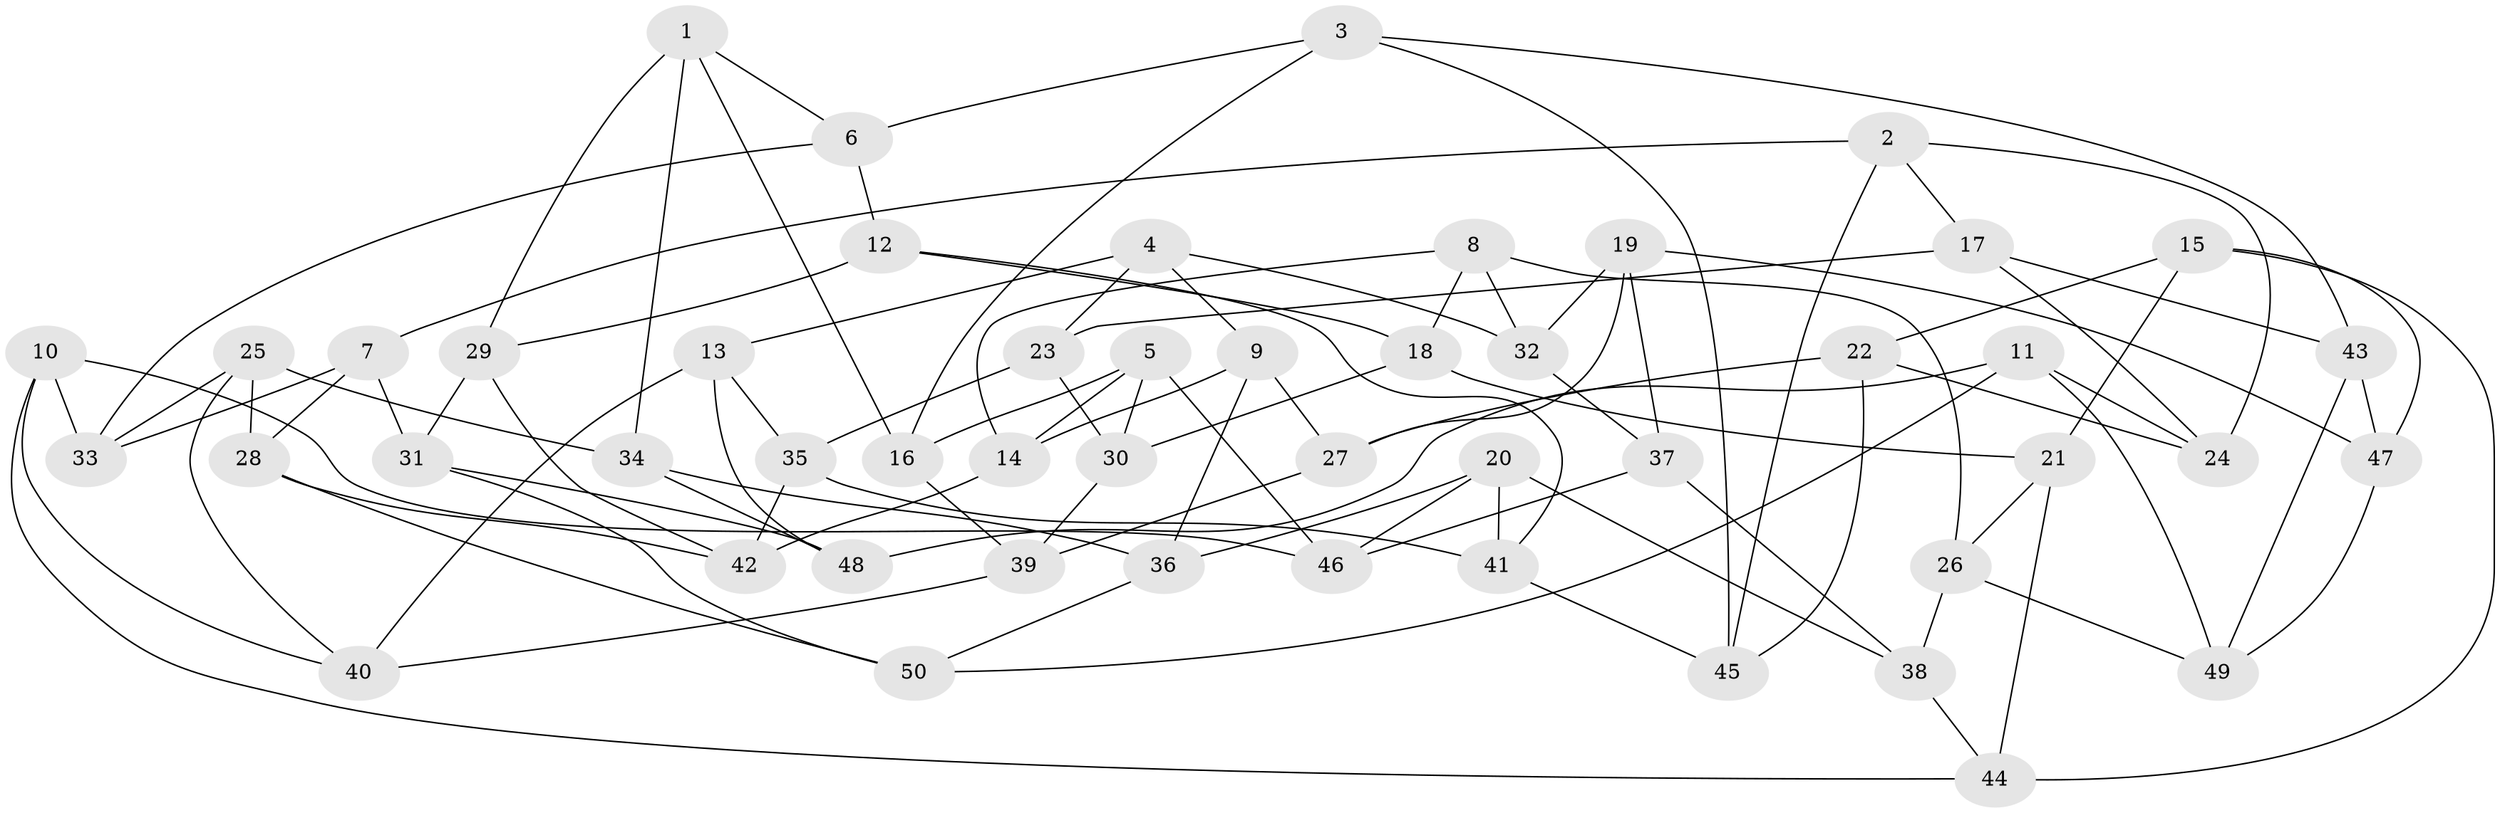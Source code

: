 // Generated by graph-tools (version 1.1) at 2025/11/02/27/25 16:11:47]
// undirected, 50 vertices, 100 edges
graph export_dot {
graph [start="1"]
  node [color=gray90,style=filled];
  1;
  2;
  3;
  4;
  5;
  6;
  7;
  8;
  9;
  10;
  11;
  12;
  13;
  14;
  15;
  16;
  17;
  18;
  19;
  20;
  21;
  22;
  23;
  24;
  25;
  26;
  27;
  28;
  29;
  30;
  31;
  32;
  33;
  34;
  35;
  36;
  37;
  38;
  39;
  40;
  41;
  42;
  43;
  44;
  45;
  46;
  47;
  48;
  49;
  50;
  1 -- 16;
  1 -- 29;
  1 -- 34;
  1 -- 6;
  2 -- 7;
  2 -- 17;
  2 -- 24;
  2 -- 45;
  3 -- 16;
  3 -- 6;
  3 -- 45;
  3 -- 43;
  4 -- 9;
  4 -- 32;
  4 -- 13;
  4 -- 23;
  5 -- 14;
  5 -- 16;
  5 -- 46;
  5 -- 30;
  6 -- 33;
  6 -- 12;
  7 -- 31;
  7 -- 33;
  7 -- 28;
  8 -- 14;
  8 -- 26;
  8 -- 18;
  8 -- 32;
  9 -- 27;
  9 -- 36;
  9 -- 14;
  10 -- 46;
  10 -- 44;
  10 -- 40;
  10 -- 33;
  11 -- 24;
  11 -- 49;
  11 -- 48;
  11 -- 50;
  12 -- 18;
  12 -- 41;
  12 -- 29;
  13 -- 48;
  13 -- 40;
  13 -- 35;
  14 -- 42;
  15 -- 47;
  15 -- 21;
  15 -- 22;
  15 -- 44;
  16 -- 39;
  17 -- 23;
  17 -- 24;
  17 -- 43;
  18 -- 30;
  18 -- 21;
  19 -- 32;
  19 -- 37;
  19 -- 47;
  19 -- 27;
  20 -- 38;
  20 -- 41;
  20 -- 46;
  20 -- 36;
  21 -- 44;
  21 -- 26;
  22 -- 27;
  22 -- 24;
  22 -- 45;
  23 -- 30;
  23 -- 35;
  25 -- 40;
  25 -- 33;
  25 -- 34;
  25 -- 28;
  26 -- 49;
  26 -- 38;
  27 -- 39;
  28 -- 42;
  28 -- 50;
  29 -- 31;
  29 -- 42;
  30 -- 39;
  31 -- 50;
  31 -- 48;
  32 -- 37;
  34 -- 36;
  34 -- 48;
  35 -- 41;
  35 -- 42;
  36 -- 50;
  37 -- 46;
  37 -- 38;
  38 -- 44;
  39 -- 40;
  41 -- 45;
  43 -- 47;
  43 -- 49;
  47 -- 49;
}
